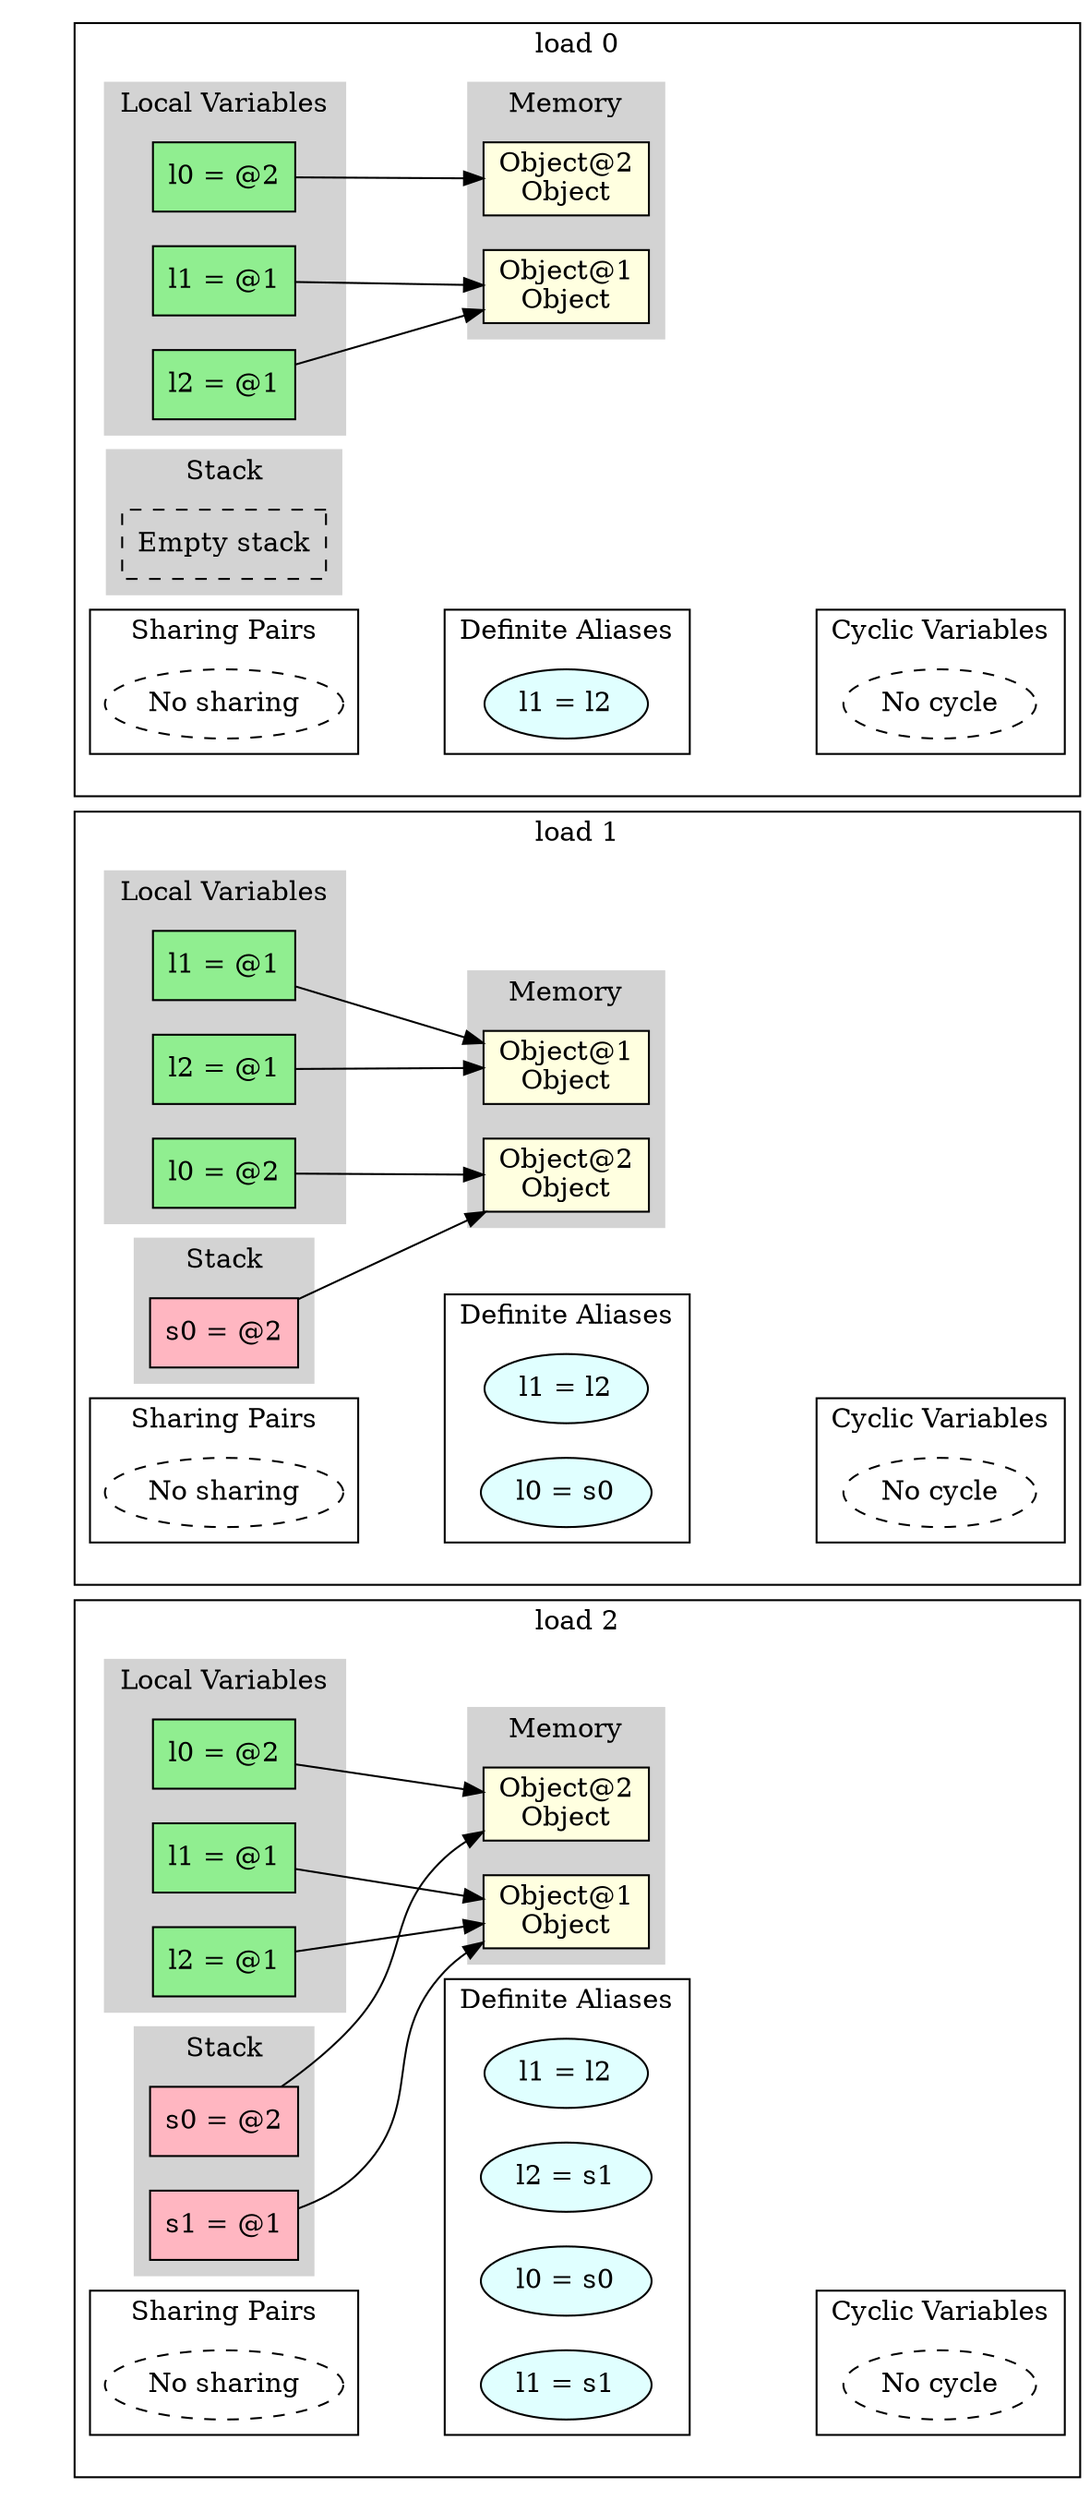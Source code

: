 digraph MemoryGraph {
 node [shape=box, style=filled, fillcolor=lightblue];
 rankdir=LR;

 // Invisible anchor subgraph
 subgraph cluster_anchor {
 style=invis;
 anchor [style=invis, shape=point, width=0, height=0];
 }

 // Starting point for subgraph ordering
 anchor_start [style=invis, shape=point];

 anchor_519121132033387 [style=invis, shape=point];
 anchor_start -> anchor_519121132033387 [style=invis];
 anchor_start = anchor_519121132033387;

 subgraph cluster_519121132033387 {
 anchor_519121132033387 [style=invis];
 label="load 0";
 subgraph cluster_locals_519121132033387 {
 label="Local Variables";
 style=filled;
 color=lightgrey;
 node [style=filled, fillcolor=lightgreen];
 "l0_519121132033387" [label="l0 = @2"];
 "l1_519121132033387" [label="l1 = @1"];
 "l2_519121132033387" [label="l2 = @1"];
 }

 subgraph cluster_stack_519121132033387 {
 label="Stack";
 style=filled;
 color=lightgrey;
 node [style=filled, fillcolor=lightpink];
 "empty_stack_519121132033387" [label="Empty stack", style=dashed, fillcolor=white];
 }

 subgraph cluster_memory_519121132033387 {
 label="Memory";
 style=filled;
 color=lightgrey;
 node [style=filled, fillcolor=lightyellow];
 "obj1_519121132033387" [label="Object@1\nObject"];
 "obj2_519121132033387" [label="Object@2\nObject"];
 }

 "l0_519121132033387" -> "obj2_519121132033387";
 "l1_519121132033387" -> "obj1_519121132033387";
 "l2_519121132033387" -> "obj1_519121132033387";

 // Sharing pairs
 subgraph cluster_sharing_519121132033387 {
 label="Sharing Pairs";
 node [shape=ellipse, style=filled, fillcolor=lightyellow];
 "empty_sharing_519121132033387" [label="No sharing", style=dashed, fillcolor=white];
 }

    // Alias pairs
    subgraph cluster_aliases_519121132033387 {
      label="Definite Aliases";
      node [shape=ellipse, style=filled, fillcolor=lightcyan];
      "alias0_519121132033387" [label="l1 = l2"];
    }

 // Cyclic variables
 subgraph cluster_cyclic_519121132033387 {
 label="Cyclic Variables";
 node [shape=ellipse];
 "empty_cyclic_519121132033387" [label="No cycle", style=dashed, fillcolor=white];
 }
 // Invisible edge for horizontal alignment
 "empty_sharing_519121132033387" -> "alias0_519121132033387" [style=invis, weight=10];
 // Invisible edge for horizontal alignment
 "alias0_519121132033387" -> "empty_cyclic_519121132033387" [style=invis, weight=10];
 }
 anchor_519121134173737 [style=invis, shape=point];
 anchor_start -> anchor_519121134173737 [style=invis];
 anchor_start = anchor_519121134173737;

 subgraph cluster_519121134173737 {
 anchor_519121134173737 [style=invis];
 label="load 1";
 subgraph cluster_locals_519121134173737 {
 label="Local Variables";
 style=filled;
 color=lightgrey;
 node [style=filled, fillcolor=lightgreen];
 "l0_519121134173737" [label="l0 = @2"];
 "l1_519121134173737" [label="l1 = @1"];
 "l2_519121134173737" [label="l2 = @1"];
 }

 subgraph cluster_stack_519121134173737 {
 label="Stack";
 style=filled;
 color=lightgrey;
 node [style=filled, fillcolor=lightpink];
 "s0_519121134173737" [label="s0 = @2"];
 }

 subgraph cluster_memory_519121134173737 {
 label="Memory";
 style=filled;
 color=lightgrey;
 node [style=filled, fillcolor=lightyellow];
 "obj1_519121134173737" [label="Object@1\nObject"];
 "obj2_519121134173737" [label="Object@2\nObject"];
 }

 "l0_519121134173737" -> "obj2_519121134173737";
 "l1_519121134173737" -> "obj1_519121134173737";
 "l2_519121134173737" -> "obj1_519121134173737";
 "s0_519121134173737" -> "obj2_519121134173737";

 // Sharing pairs
 subgraph cluster_sharing_519121134173737 {
 label="Sharing Pairs";
 node [shape=ellipse, style=filled, fillcolor=lightyellow];
 "empty_sharing_519121134173737" [label="No sharing", style=dashed, fillcolor=white];
 }

    // Alias pairs
    subgraph cluster_aliases_519121134173737 {
      label="Definite Aliases";
      node [shape=ellipse, style=filled, fillcolor=lightcyan];
      "alias0_519121134173737" [label="l1 = l2"];
      "alias1_519121134173737" [label="l0 = s0"];
    }

 // Cyclic variables
 subgraph cluster_cyclic_519121134173737 {
 label="Cyclic Variables";
 node [shape=ellipse];
 "empty_cyclic_519121134173737" [label="No cycle", style=dashed, fillcolor=white];
 }
 // Invisible edge for horizontal alignment
 "empty_sharing_519121134173737" -> "alias1_519121134173737" [style=invis, weight=10];
 // Invisible edge for horizontal alignment
 "alias1_519121134173737" -> "empty_cyclic_519121134173737" [style=invis, weight=10];
 }
 anchor_519121139156831 [style=invis, shape=point];
 anchor_start -> anchor_519121139156831 [style=invis];
 anchor_start = anchor_519121139156831;

 subgraph cluster_519121139156831 {
 anchor_519121139156831 [style=invis];
 label="load 2";
 subgraph cluster_locals_519121139156831 {
 label="Local Variables";
 style=filled;
 color=lightgrey;
 node [style=filled, fillcolor=lightgreen];
 "l0_519121139156831" [label="l0 = @2"];
 "l1_519121139156831" [label="l1 = @1"];
 "l2_519121139156831" [label="l2 = @1"];
 }

 subgraph cluster_stack_519121139156831 {
 label="Stack";
 style=filled;
 color=lightgrey;
 node [style=filled, fillcolor=lightpink];
 "s0_519121139156831" [label="s0 = @2"];
 "s1_519121139156831" [label="s1 = @1"];
 }

 subgraph cluster_memory_519121139156831 {
 label="Memory";
 style=filled;
 color=lightgrey;
 node [style=filled, fillcolor=lightyellow];
 "obj1_519121139156831" [label="Object@1\nObject"];
 "obj2_519121139156831" [label="Object@2\nObject"];
 }

 "l0_519121139156831" -> "obj2_519121139156831";
 "l1_519121139156831" -> "obj1_519121139156831";
 "l2_519121139156831" -> "obj1_519121139156831";
 "s0_519121139156831" -> "obj2_519121139156831";
 "s1_519121139156831" -> "obj1_519121139156831";

 // Sharing pairs
 subgraph cluster_sharing_519121139156831 {
 label="Sharing Pairs";
 node [shape=ellipse, style=filled, fillcolor=lightyellow];
 "empty_sharing_519121139156831" [label="No sharing", style=dashed, fillcolor=white];
 }

    // Alias pairs
    subgraph cluster_aliases_519121139156831 {
      label="Definite Aliases";
      node [shape=ellipse, style=filled, fillcolor=lightcyan];
      "alias0_519121139156831" [label="l1 = l2"];
      "alias1_519121139156831" [label="l2 = s1"];
      "alias2_519121139156831" [label="l0 = s0"];
      "alias3_519121139156831" [label="l1 = s1"];
    }

 // Cyclic variables
 subgraph cluster_cyclic_519121139156831 {
 label="Cyclic Variables";
 node [shape=ellipse];
 "empty_cyclic_519121139156831" [label="No cycle", style=dashed, fillcolor=white];
 }
 // Invisible edge for horizontal alignment
 "empty_sharing_519121139156831" -> "alias3_519121139156831" [style=invis, weight=10];
 // Invisible edge for horizontal alignment
 "alias3_519121139156831" -> "empty_cyclic_519121139156831" [style=invis, weight=10];
 }
}
